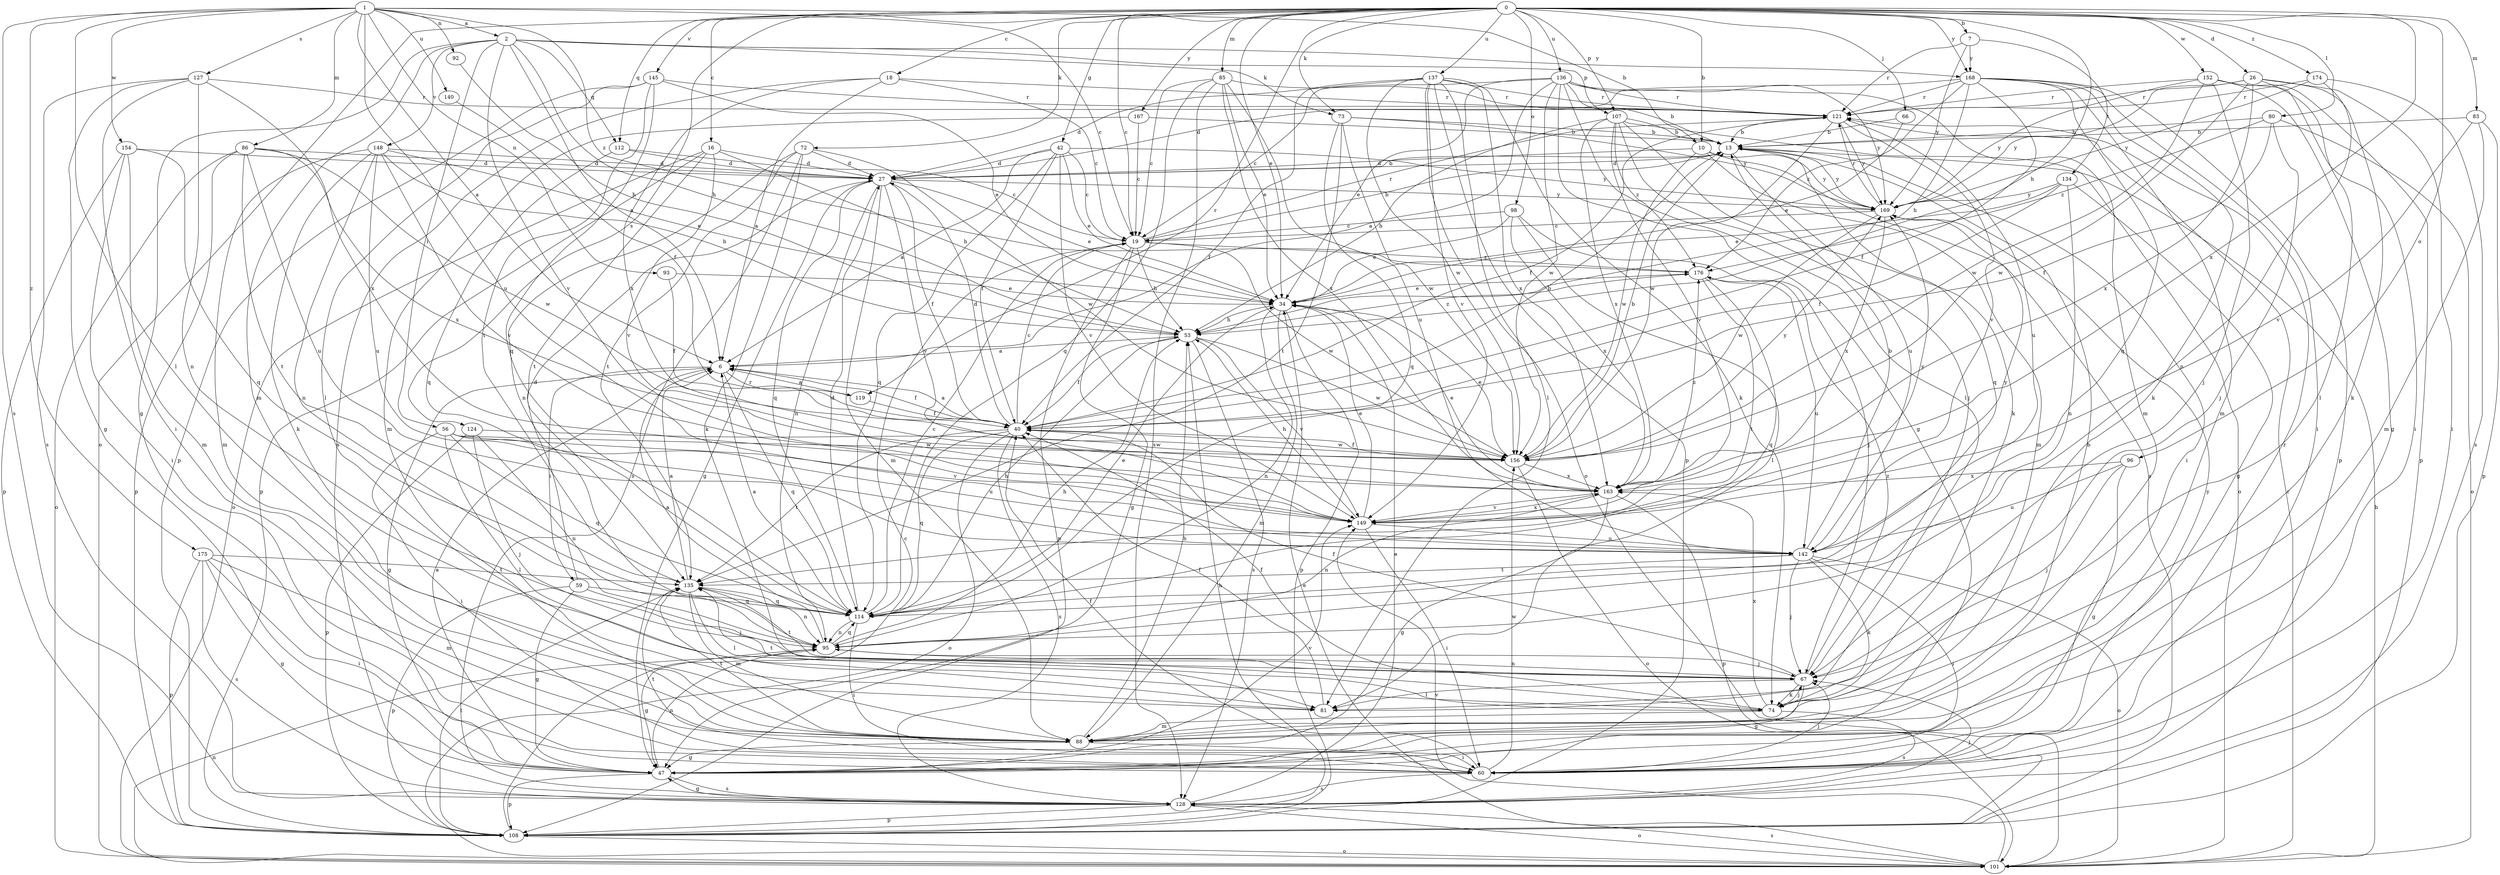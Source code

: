 strict digraph  {
0;
1;
2;
6;
7;
10;
13;
16;
18;
19;
26;
27;
34;
40;
42;
47;
53;
56;
59;
60;
66;
67;
72;
73;
74;
80;
81;
83;
85;
86;
88;
92;
93;
95;
96;
98;
101;
107;
108;
112;
114;
119;
121;
124;
127;
128;
134;
135;
136;
137;
140;
142;
145;
148;
149;
152;
154;
156;
163;
167;
168;
169;
174;
175;
176;
0 -> 7  [label=b];
0 -> 10  [label=b];
0 -> 16  [label=c];
0 -> 18  [label=c];
0 -> 19  [label=c];
0 -> 26  [label=d];
0 -> 34  [label=e];
0 -> 42  [label=g];
0 -> 53  [label=h];
0 -> 66  [label=j];
0 -> 72  [label=k];
0 -> 73  [label=k];
0 -> 80  [label=l];
0 -> 83  [label=m];
0 -> 85  [label=m];
0 -> 96  [label=o];
0 -> 98  [label=o];
0 -> 101  [label=o];
0 -> 107  [label=p];
0 -> 112  [label=q];
0 -> 119  [label=r];
0 -> 124  [label=s];
0 -> 136  [label=u];
0 -> 137  [label=u];
0 -> 145  [label=v];
0 -> 152  [label=w];
0 -> 163  [label=x];
0 -> 167  [label=y];
0 -> 168  [label=y];
0 -> 174  [label=z];
1 -> 2  [label=a];
1 -> 6  [label=a];
1 -> 10  [label=b];
1 -> 19  [label=c];
1 -> 81  [label=l];
1 -> 86  [label=m];
1 -> 92  [label=n];
1 -> 93  [label=n];
1 -> 127  [label=s];
1 -> 128  [label=s];
1 -> 140  [label=u];
1 -> 142  [label=u];
1 -> 154  [label=w];
1 -> 175  [label=z];
1 -> 176  [label=z];
2 -> 6  [label=a];
2 -> 47  [label=g];
2 -> 53  [label=h];
2 -> 56  [label=i];
2 -> 73  [label=k];
2 -> 88  [label=m];
2 -> 107  [label=p];
2 -> 112  [label=q];
2 -> 148  [label=v];
2 -> 149  [label=v];
2 -> 168  [label=y];
6 -> 40  [label=f];
6 -> 47  [label=g];
6 -> 59  [label=i];
6 -> 114  [label=q];
6 -> 119  [label=r];
7 -> 121  [label=r];
7 -> 134  [label=t];
7 -> 168  [label=y];
7 -> 169  [label=y];
10 -> 27  [label=d];
10 -> 88  [label=m];
10 -> 128  [label=s];
10 -> 156  [label=w];
10 -> 169  [label=y];
13 -> 27  [label=d];
13 -> 60  [label=i];
13 -> 114  [label=q];
13 -> 142  [label=u];
13 -> 169  [label=y];
16 -> 27  [label=d];
16 -> 53  [label=h];
16 -> 101  [label=o];
16 -> 108  [label=p];
16 -> 135  [label=t];
16 -> 149  [label=v];
18 -> 6  [label=a];
18 -> 19  [label=c];
18 -> 121  [label=r];
18 -> 128  [label=s];
18 -> 163  [label=x];
19 -> 13  [label=b];
19 -> 47  [label=g];
19 -> 53  [label=h];
19 -> 108  [label=p];
19 -> 121  [label=r];
19 -> 156  [label=w];
19 -> 176  [label=z];
26 -> 60  [label=i];
26 -> 74  [label=k];
26 -> 81  [label=l];
26 -> 121  [label=r];
26 -> 156  [label=w];
26 -> 163  [label=x];
26 -> 169  [label=y];
27 -> 13  [label=b];
27 -> 34  [label=e];
27 -> 40  [label=f];
27 -> 47  [label=g];
27 -> 88  [label=m];
27 -> 95  [label=n];
27 -> 114  [label=q];
27 -> 149  [label=v];
27 -> 169  [label=y];
34 -> 53  [label=h];
34 -> 88  [label=m];
34 -> 95  [label=n];
34 -> 108  [label=p];
40 -> 6  [label=a];
40 -> 13  [label=b];
40 -> 19  [label=c];
40 -> 27  [label=d];
40 -> 101  [label=o];
40 -> 114  [label=q];
40 -> 128  [label=s];
40 -> 135  [label=t];
40 -> 156  [label=w];
42 -> 6  [label=a];
42 -> 19  [label=c];
42 -> 27  [label=d];
42 -> 34  [label=e];
42 -> 40  [label=f];
42 -> 114  [label=q];
42 -> 149  [label=v];
42 -> 169  [label=y];
47 -> 6  [label=a];
47 -> 95  [label=n];
47 -> 108  [label=p];
47 -> 128  [label=s];
47 -> 149  [label=v];
53 -> 6  [label=a];
53 -> 40  [label=f];
53 -> 128  [label=s];
53 -> 149  [label=v];
53 -> 156  [label=w];
53 -> 176  [label=z];
56 -> 60  [label=i];
56 -> 81  [label=l];
56 -> 114  [label=q];
56 -> 142  [label=u];
56 -> 149  [label=v];
56 -> 156  [label=w];
59 -> 27  [label=d];
59 -> 47  [label=g];
59 -> 67  [label=j];
59 -> 108  [label=p];
59 -> 114  [label=q];
60 -> 40  [label=f];
60 -> 67  [label=j];
60 -> 121  [label=r];
60 -> 128  [label=s];
60 -> 135  [label=t];
60 -> 156  [label=w];
60 -> 169  [label=y];
66 -> 13  [label=b];
66 -> 34  [label=e];
67 -> 40  [label=f];
67 -> 47  [label=g];
67 -> 74  [label=k];
67 -> 81  [label=l];
67 -> 95  [label=n];
67 -> 135  [label=t];
67 -> 176  [label=z];
72 -> 27  [label=d];
72 -> 74  [label=k];
72 -> 95  [label=n];
72 -> 128  [label=s];
72 -> 135  [label=t];
72 -> 156  [label=w];
73 -> 13  [label=b];
73 -> 114  [label=q];
73 -> 135  [label=t];
73 -> 156  [label=w];
73 -> 169  [label=y];
74 -> 40  [label=f];
74 -> 67  [label=j];
74 -> 88  [label=m];
74 -> 128  [label=s];
74 -> 135  [label=t];
74 -> 163  [label=x];
80 -> 13  [label=b];
80 -> 40  [label=f];
80 -> 67  [label=j];
80 -> 101  [label=o];
80 -> 176  [label=z];
81 -> 40  [label=f];
83 -> 13  [label=b];
83 -> 88  [label=m];
83 -> 108  [label=p];
83 -> 149  [label=v];
85 -> 19  [label=c];
85 -> 34  [label=e];
85 -> 114  [label=q];
85 -> 121  [label=r];
85 -> 128  [label=s];
85 -> 142  [label=u];
85 -> 163  [label=x];
86 -> 27  [label=d];
86 -> 101  [label=o];
86 -> 108  [label=p];
86 -> 135  [label=t];
86 -> 142  [label=u];
86 -> 156  [label=w];
86 -> 163  [label=x];
88 -> 13  [label=b];
88 -> 47  [label=g];
88 -> 53  [label=h];
88 -> 60  [label=i];
88 -> 135  [label=t];
92 -> 53  [label=h];
93 -> 34  [label=e];
93 -> 40  [label=f];
95 -> 6  [label=a];
95 -> 47  [label=g];
95 -> 53  [label=h];
95 -> 67  [label=j];
95 -> 114  [label=q];
96 -> 47  [label=g];
96 -> 67  [label=j];
96 -> 142  [label=u];
96 -> 163  [label=x];
98 -> 19  [label=c];
98 -> 34  [label=e];
98 -> 67  [label=j];
98 -> 81  [label=l];
98 -> 163  [label=x];
101 -> 13  [label=b];
101 -> 34  [label=e];
101 -> 95  [label=n];
101 -> 121  [label=r];
101 -> 128  [label=s];
101 -> 149  [label=v];
107 -> 13  [label=b];
107 -> 53  [label=h];
107 -> 67  [label=j];
107 -> 74  [label=k];
107 -> 101  [label=o];
107 -> 149  [label=v];
107 -> 163  [label=x];
107 -> 176  [label=z];
108 -> 19  [label=c];
108 -> 53  [label=h];
108 -> 101  [label=o];
108 -> 135  [label=t];
112 -> 19  [label=c];
112 -> 27  [label=d];
112 -> 114  [label=q];
114 -> 6  [label=a];
114 -> 19  [label=c];
114 -> 27  [label=d];
114 -> 34  [label=e];
114 -> 53  [label=h];
114 -> 60  [label=i];
114 -> 95  [label=n];
119 -> 6  [label=a];
119 -> 40  [label=f];
121 -> 13  [label=b];
121 -> 40  [label=f];
121 -> 142  [label=u];
121 -> 149  [label=v];
121 -> 156  [label=w];
121 -> 169  [label=y];
124 -> 67  [label=j];
124 -> 95  [label=n];
124 -> 108  [label=p];
124 -> 156  [label=w];
127 -> 47  [label=g];
127 -> 60  [label=i];
127 -> 95  [label=n];
127 -> 121  [label=r];
127 -> 128  [label=s];
127 -> 163  [label=x];
128 -> 34  [label=e];
128 -> 47  [label=g];
128 -> 67  [label=j];
128 -> 101  [label=o];
128 -> 108  [label=p];
134 -> 34  [label=e];
134 -> 40  [label=f];
134 -> 47  [label=g];
134 -> 95  [label=n];
134 -> 169  [label=y];
135 -> 6  [label=a];
135 -> 81  [label=l];
135 -> 88  [label=m];
135 -> 95  [label=n];
135 -> 114  [label=q];
136 -> 6  [label=a];
136 -> 13  [label=b];
136 -> 19  [label=c];
136 -> 34  [label=e];
136 -> 47  [label=g];
136 -> 81  [label=l];
136 -> 88  [label=m];
136 -> 121  [label=r];
136 -> 156  [label=w];
136 -> 169  [label=y];
137 -> 27  [label=d];
137 -> 40  [label=f];
137 -> 74  [label=k];
137 -> 81  [label=l];
137 -> 101  [label=o];
137 -> 108  [label=p];
137 -> 121  [label=r];
137 -> 149  [label=v];
137 -> 156  [label=w];
137 -> 163  [label=x];
140 -> 40  [label=f];
142 -> 13  [label=b];
142 -> 60  [label=i];
142 -> 67  [label=j];
142 -> 74  [label=k];
142 -> 101  [label=o];
142 -> 135  [label=t];
142 -> 169  [label=y];
145 -> 34  [label=e];
145 -> 81  [label=l];
145 -> 108  [label=p];
145 -> 114  [label=q];
145 -> 121  [label=r];
145 -> 135  [label=t];
148 -> 27  [label=d];
148 -> 34  [label=e];
148 -> 53  [label=h];
148 -> 74  [label=k];
148 -> 88  [label=m];
148 -> 95  [label=n];
148 -> 142  [label=u];
148 -> 149  [label=v];
149 -> 34  [label=e];
149 -> 53  [label=h];
149 -> 60  [label=i];
149 -> 142  [label=u];
149 -> 163  [label=x];
149 -> 169  [label=y];
152 -> 47  [label=g];
152 -> 60  [label=i];
152 -> 67  [label=j];
152 -> 108  [label=p];
152 -> 121  [label=r];
152 -> 156  [label=w];
152 -> 169  [label=y];
154 -> 27  [label=d];
154 -> 60  [label=i];
154 -> 88  [label=m];
154 -> 108  [label=p];
154 -> 114  [label=q];
156 -> 13  [label=b];
156 -> 34  [label=e];
156 -> 40  [label=f];
156 -> 101  [label=o];
156 -> 163  [label=x];
156 -> 169  [label=y];
163 -> 34  [label=e];
163 -> 47  [label=g];
163 -> 95  [label=n];
163 -> 108  [label=p];
163 -> 149  [label=v];
163 -> 176  [label=z];
167 -> 13  [label=b];
167 -> 19  [label=c];
167 -> 88  [label=m];
168 -> 27  [label=d];
168 -> 40  [label=f];
168 -> 53  [label=h];
168 -> 60  [label=i];
168 -> 74  [label=k];
168 -> 88  [label=m];
168 -> 108  [label=p];
168 -> 114  [label=q];
168 -> 121  [label=r];
168 -> 176  [label=z];
169 -> 19  [label=c];
169 -> 121  [label=r];
169 -> 156  [label=w];
169 -> 163  [label=x];
174 -> 95  [label=n];
174 -> 121  [label=r];
174 -> 128  [label=s];
174 -> 169  [label=y];
175 -> 47  [label=g];
175 -> 60  [label=i];
175 -> 88  [label=m];
175 -> 108  [label=p];
175 -> 128  [label=s];
175 -> 135  [label=t];
176 -> 34  [label=e];
176 -> 114  [label=q];
176 -> 135  [label=t];
176 -> 142  [label=u];
}
